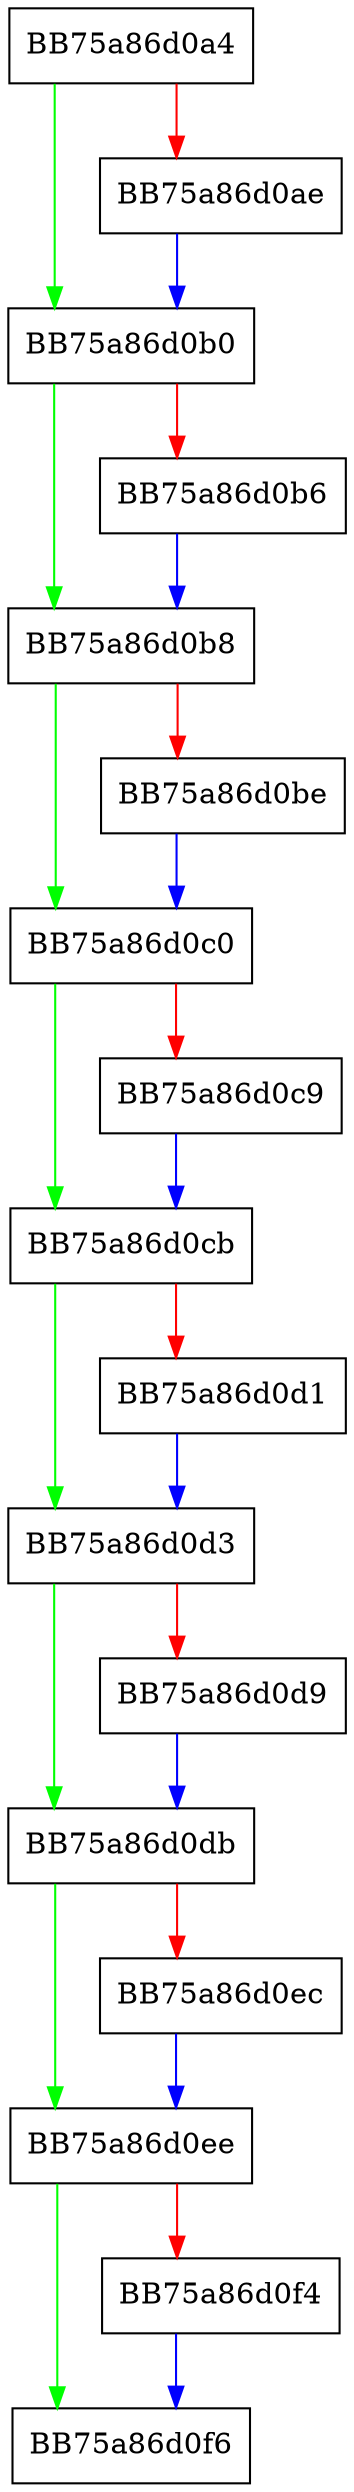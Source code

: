 digraph StartValueSimple {
  node [shape="box"];
  graph [splines=ortho];
  BB75a86d0a4 -> BB75a86d0b0 [color="green"];
  BB75a86d0a4 -> BB75a86d0ae [color="red"];
  BB75a86d0ae -> BB75a86d0b0 [color="blue"];
  BB75a86d0b0 -> BB75a86d0b8 [color="green"];
  BB75a86d0b0 -> BB75a86d0b6 [color="red"];
  BB75a86d0b6 -> BB75a86d0b8 [color="blue"];
  BB75a86d0b8 -> BB75a86d0c0 [color="green"];
  BB75a86d0b8 -> BB75a86d0be [color="red"];
  BB75a86d0be -> BB75a86d0c0 [color="blue"];
  BB75a86d0c0 -> BB75a86d0cb [color="green"];
  BB75a86d0c0 -> BB75a86d0c9 [color="red"];
  BB75a86d0c9 -> BB75a86d0cb [color="blue"];
  BB75a86d0cb -> BB75a86d0d3 [color="green"];
  BB75a86d0cb -> BB75a86d0d1 [color="red"];
  BB75a86d0d1 -> BB75a86d0d3 [color="blue"];
  BB75a86d0d3 -> BB75a86d0db [color="green"];
  BB75a86d0d3 -> BB75a86d0d9 [color="red"];
  BB75a86d0d9 -> BB75a86d0db [color="blue"];
  BB75a86d0db -> BB75a86d0ee [color="green"];
  BB75a86d0db -> BB75a86d0ec [color="red"];
  BB75a86d0ec -> BB75a86d0ee [color="blue"];
  BB75a86d0ee -> BB75a86d0f6 [color="green"];
  BB75a86d0ee -> BB75a86d0f4 [color="red"];
  BB75a86d0f4 -> BB75a86d0f6 [color="blue"];
}